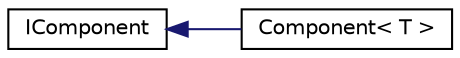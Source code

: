 digraph "Graphical Class Hierarchy"
{
 // LATEX_PDF_SIZE
  edge [fontname="Helvetica",fontsize="10",labelfontname="Helvetica",labelfontsize="10"];
  node [fontname="Helvetica",fontsize="10",shape=record];
  rankdir="LR";
  Node0 [label="IComponent",height=0.2,width=0.4,color="black", fillcolor="white", style="filled",URL="$classIComponent.html",tooltip=" "];
  Node0 -> Node1 [dir="back",color="midnightblue",fontsize="10",style="solid",fontname="Helvetica"];
  Node1 [label="Component\< T \>",height=0.2,width=0.4,color="black", fillcolor="white", style="filled",URL="$classComponent.html",tooltip=" "];
}
